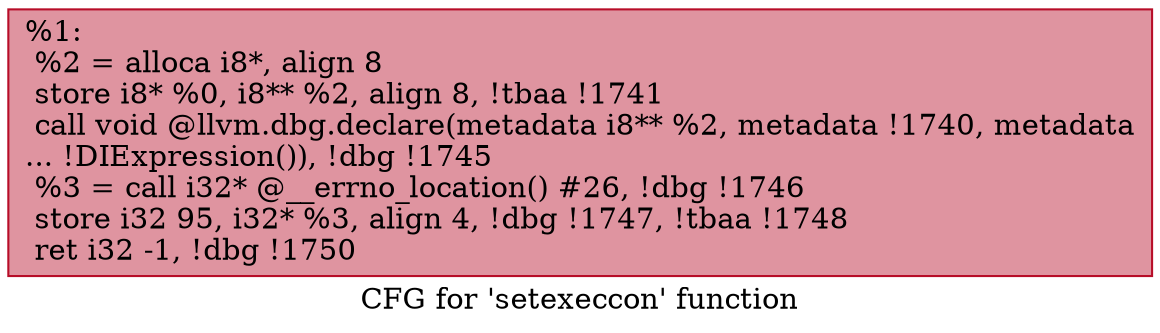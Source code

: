 digraph "CFG for 'setexeccon' function" {
	label="CFG for 'setexeccon' function";

	Node0x1b58a70 [shape=record,color="#b70d28ff", style=filled, fillcolor="#b70d2870",label="{%1:\l  %2 = alloca i8*, align 8\l  store i8* %0, i8** %2, align 8, !tbaa !1741\l  call void @llvm.dbg.declare(metadata i8** %2, metadata !1740, metadata\l... !DIExpression()), !dbg !1745\l  %3 = call i32* @__errno_location() #26, !dbg !1746\l  store i32 95, i32* %3, align 4, !dbg !1747, !tbaa !1748\l  ret i32 -1, !dbg !1750\l}"];
}
